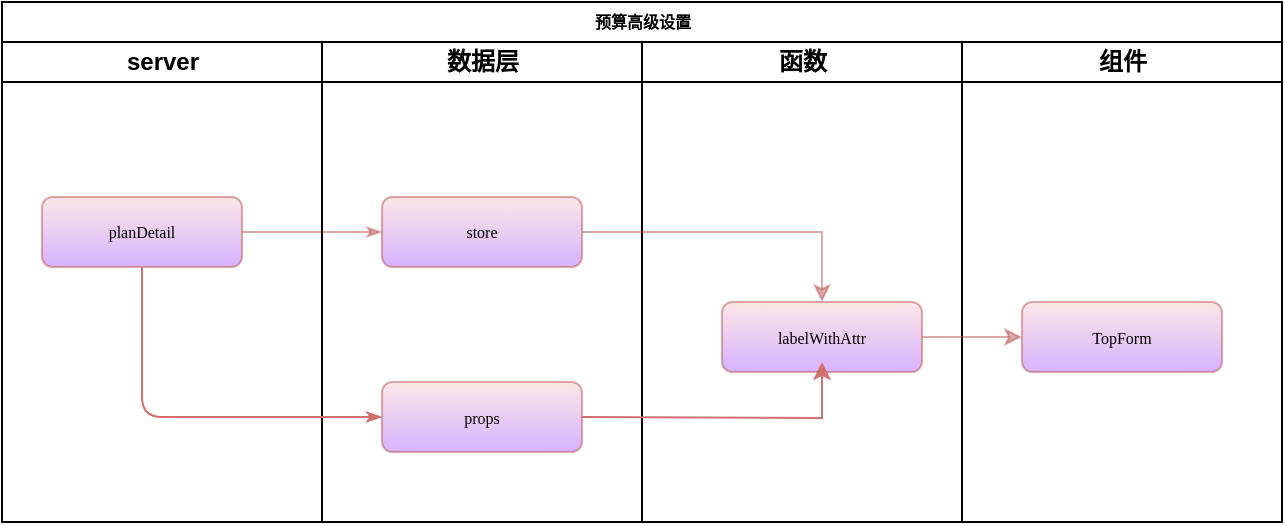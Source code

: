 <mxfile version="21.6.6" type="github">
  <diagram name="Page-1" id="74e2e168-ea6b-b213-b513-2b3c1d86103e">
    <mxGraphModel dx="1434" dy="796" grid="1" gridSize="10" guides="1" tooltips="1" connect="1" arrows="1" fold="1" page="1" pageScale="1" pageWidth="1100" pageHeight="850" background="none" math="0" shadow="0">
      <root>
        <mxCell id="0" />
        <mxCell id="1" parent="0" />
        <mxCell id="77e6c97f196da883-1" value="预算高级设置" style="swimlane;html=1;childLayout=stackLayout;startSize=20;rounded=0;shadow=0;labelBackgroundColor=none;strokeWidth=1;fontFamily=Verdana;fontSize=8;align=center;" parent="1" vertex="1">
          <mxGeometry x="70" y="20" width="640" height="260" as="geometry" />
        </mxCell>
        <mxCell id="77e6c97f196da883-2" value="server" style="swimlane;html=1;startSize=20;" parent="77e6c97f196da883-1" vertex="1">
          <mxGeometry y="20" width="160" height="240" as="geometry" />
        </mxCell>
        <mxCell id="77e6c97f196da883-8" value="planDetail" style="rounded=1;whiteSpace=wrap;html=1;shadow=0;labelBackgroundColor=none;strokeWidth=1;fontFamily=Verdana;fontSize=8;align=center;fillColor=#F8CECC;strokeColor=#b85450;opacity=50;gradientColor=#B266FF;" parent="77e6c97f196da883-2" vertex="1">
          <mxGeometry x="20" y="77.5" width="100" height="35" as="geometry" />
        </mxCell>
        <mxCell id="77e6c97f196da883-26" style="edgeStyle=orthogonalEdgeStyle;rounded=1;html=1;labelBackgroundColor=none;startArrow=none;startFill=0;startSize=5;endArrow=classicThin;endFill=1;endSize=5;jettySize=auto;orthogonalLoop=1;strokeWidth=1;fontFamily=Verdana;fontSize=8;fillColor=#f8cecc;strokeColor=#b85450;opacity=50;" parent="77e6c97f196da883-1" source="77e6c97f196da883-8" target="77e6c97f196da883-11" edge="1">
          <mxGeometry relative="1" as="geometry" />
        </mxCell>
        <mxCell id="77e6c97f196da883-3" value="数据层" style="swimlane;html=1;startSize=20;" parent="77e6c97f196da883-1" vertex="1">
          <mxGeometry x="160" y="20" width="160" height="240" as="geometry" />
        </mxCell>
        <mxCell id="77e6c97f196da883-11" value="store" style="rounded=1;whiteSpace=wrap;html=1;shadow=0;labelBackgroundColor=none;strokeWidth=1;fontFamily=Verdana;fontSize=8;align=center;fillColor=#F8CECC;strokeColor=#b85450;opacity=50;gradientColor=#B266FF;" parent="77e6c97f196da883-3" vertex="1">
          <mxGeometry x="30" y="77.5" width="100" height="35" as="geometry" />
        </mxCell>
        <mxCell id="K4eNRDiLH3yxI8Ocn9nE-1" value="props" style="rounded=1;whiteSpace=wrap;html=1;shadow=0;labelBackgroundColor=none;strokeWidth=1;fontFamily=Verdana;fontSize=8;align=center;fillColor=#F8CECC;strokeColor=#b85450;opacity=50;gradientColor=#B266FF;" vertex="1" parent="77e6c97f196da883-3">
          <mxGeometry x="30" y="170" width="100" height="35" as="geometry" />
        </mxCell>
        <mxCell id="77e6c97f196da883-4" value="函数" style="swimlane;html=1;startSize=20;" parent="77e6c97f196da883-1" vertex="1">
          <mxGeometry x="320" y="20" width="160" height="240" as="geometry" />
        </mxCell>
        <mxCell id="K4eNRDiLH3yxI8Ocn9nE-7" value="labelWithAttr" style="rounded=1;whiteSpace=wrap;html=1;shadow=0;labelBackgroundColor=none;strokeWidth=1;fontFamily=Verdana;fontSize=8;align=center;fillColor=#F8CECC;strokeColor=#b85450;opacity=50;gradientColor=#B266FF;" vertex="1" parent="77e6c97f196da883-4">
          <mxGeometry x="40" y="130" width="100" height="35" as="geometry" />
        </mxCell>
        <mxCell id="K4eNRDiLH3yxI8Ocn9nE-9" value="" style="endArrow=classic;html=1;rounded=0;hachureGap=4;fontFamily=Architects Daughter;fontSource=https%3A%2F%2Ffonts.googleapis.com%2Fcss%3Ffamily%3DArchitects%2BDaughter;fontSize=16;exitX=1;exitY=0.5;exitDx=0;exitDy=0;entryX=0.5;entryY=0;entryDx=0;entryDy=0;strokeColor=#d27070;" edge="1" parent="77e6c97f196da883-4" source="K4eNRDiLH3yxI8Ocn9nE-1">
          <mxGeometry width="50" height="50" relative="1" as="geometry">
            <mxPoint x="-30" y="195" as="sourcePoint" />
            <mxPoint x="90" y="160" as="targetPoint" />
            <Array as="points">
              <mxPoint x="90" y="188" />
            </Array>
          </mxGeometry>
        </mxCell>
        <mxCell id="77e6c97f196da883-7" value="组件" style="swimlane;html=1;startSize=20;" parent="77e6c97f196da883-1" vertex="1">
          <mxGeometry x="480" y="20" width="160" height="240" as="geometry" />
        </mxCell>
        <mxCell id="K4eNRDiLH3yxI8Ocn9nE-3" value="TopForm" style="rounded=1;whiteSpace=wrap;html=1;shadow=0;labelBackgroundColor=none;strokeWidth=1;fontFamily=Verdana;fontSize=8;align=center;fillColor=#F8CECC;strokeColor=#b85450;opacity=50;gradientColor=#B266FF;" vertex="1" parent="77e6c97f196da883-7">
          <mxGeometry x="30" y="130" width="100" height="35" as="geometry" />
        </mxCell>
        <mxCell id="K4eNRDiLH3yxI8Ocn9nE-2" style="edgeStyle=orthogonalEdgeStyle;rounded=1;html=1;labelBackgroundColor=none;startArrow=none;startFill=0;startSize=5;endArrow=classicThin;endFill=1;endSize=5;jettySize=auto;orthogonalLoop=1;strokeWidth=1;fontFamily=Verdana;fontSize=8;exitX=0.5;exitY=1;exitDx=0;exitDy=0;entryX=0;entryY=0.5;entryDx=0;entryDy=0;strokeColor=#d27070;" edge="1" parent="77e6c97f196da883-1" source="77e6c97f196da883-8" target="K4eNRDiLH3yxI8Ocn9nE-1">
          <mxGeometry relative="1" as="geometry">
            <mxPoint x="130" y="125" as="sourcePoint" />
            <mxPoint x="200" y="125" as="targetPoint" />
          </mxGeometry>
        </mxCell>
        <mxCell id="K4eNRDiLH3yxI8Ocn9nE-8" value="" style="endArrow=classic;html=1;rounded=0;hachureGap=4;fontFamily=Architects Daughter;fontSource=https%3A%2F%2Ffonts.googleapis.com%2Fcss%3Ffamily%3DArchitects%2BDaughter;fontSize=16;exitX=1;exitY=0.5;exitDx=0;exitDy=0;entryX=0.5;entryY=0;entryDx=0;entryDy=0;fillColor=#f8cecc;strokeColor=#b85450;opacity=50;" edge="1" parent="77e6c97f196da883-1" source="77e6c97f196da883-11" target="K4eNRDiLH3yxI8Ocn9nE-7">
          <mxGeometry width="50" height="50" relative="1" as="geometry">
            <mxPoint x="390" y="120" as="sourcePoint" />
            <mxPoint x="440" y="70" as="targetPoint" />
            <Array as="points">
              <mxPoint x="410" y="115" />
            </Array>
          </mxGeometry>
        </mxCell>
        <mxCell id="K4eNRDiLH3yxI8Ocn9nE-10" value="" style="endArrow=classic;html=1;rounded=0;hachureGap=4;fontFamily=Architects Daughter;fontSource=https%3A%2F%2Ffonts.googleapis.com%2Fcss%3Ffamily%3DArchitects%2BDaughter;fontSize=16;exitX=1;exitY=0.5;exitDx=0;exitDy=0;entryX=0;entryY=0.5;entryDx=0;entryDy=0;fillColor=#f8cecc;strokeColor=#b85450;opacity=50;" edge="1" parent="77e6c97f196da883-1" source="K4eNRDiLH3yxI8Ocn9nE-7" target="K4eNRDiLH3yxI8Ocn9nE-3">
          <mxGeometry width="50" height="50" relative="1" as="geometry">
            <mxPoint x="300" y="218" as="sourcePoint" />
            <mxPoint x="420" y="190" as="targetPoint" />
            <Array as="points" />
          </mxGeometry>
        </mxCell>
      </root>
    </mxGraphModel>
  </diagram>
</mxfile>
